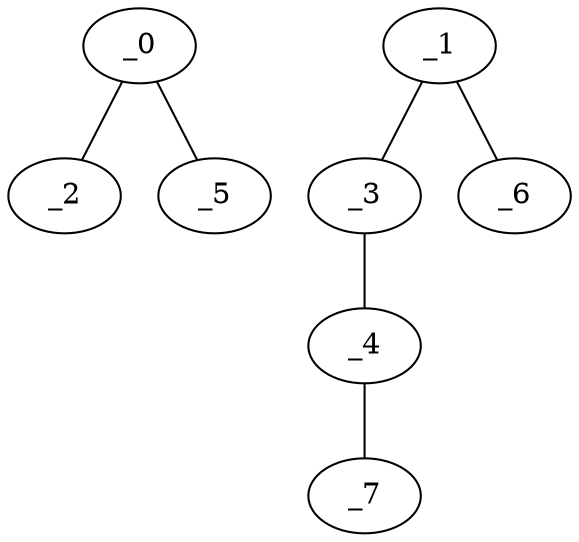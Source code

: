 graph KP1_0141 {
	_0	 [x="0.73",
		y="2.87"];
	_2	 [x="1.09339",
		y="0.743102"];
	_0 -- _2;
	_5	 [x="2.84364",
		y="1.39771"];
	_0 -- _5;
	_1	 [x="1.92",
		y="2.85"];
	_3	 [x="1.07878",
		y="1.39488"];
	_1 -- _3;
	_6	 [x="2.40854",
		y="0.616901"];
	_1 -- _6;
	_4	 [x="1.91",
		y="0.63"];
	_3 -- _4;
	_7	 [x="2.8815",
		y="0.00351532"];
	_4 -- _7;
}
